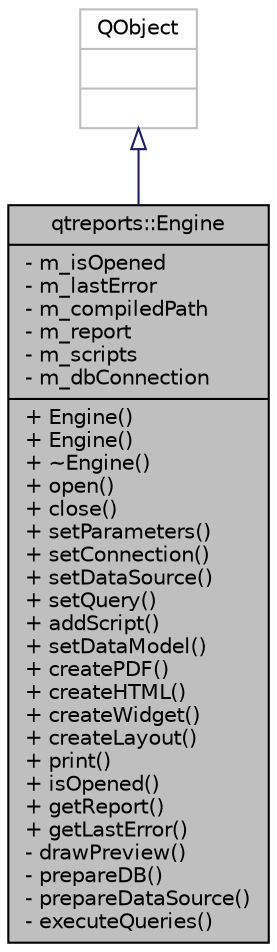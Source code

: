 digraph "qtreports::Engine"
{
 // INTERACTIVE_SVG=YES
  bgcolor="transparent";
  edge [fontname="Helvetica",fontsize="10",labelfontname="Helvetica",labelfontsize="10"];
  node [fontname="Helvetica",fontsize="10",shape=record];
  Node1 [label="{qtreports::Engine\n|- m_isOpened\l- m_lastError\l- m_compiledPath\l- m_report\l- m_scripts\l- m_dbConnection\l|+ Engine()\l+ Engine()\l+ ~Engine()\l+ open()\l+ close()\l+ setParameters()\l+ setConnection()\l+ setDataSource()\l+ setQuery()\l+ addScript()\l+ setDataModel()\l+ createPDF()\l+ createHTML()\l+ createWidget()\l+ createLayout()\l+ print()\l+ isOpened()\l+ getReport()\l+ getLastError()\l- drawPreview()\l- prepareDB()\l- prepareDataSource()\l- executeQueries()\l}",height=0.2,width=0.4,color="black", fillcolor="grey75", style="filled", fontcolor="black"];
  Node2 -> Node1 [dir="back",color="midnightblue",fontsize="10",style="solid",arrowtail="onormal",fontname="Helvetica"];
  Node2 [label="{QObject\n||}",height=0.2,width=0.4,color="grey75"];
}

